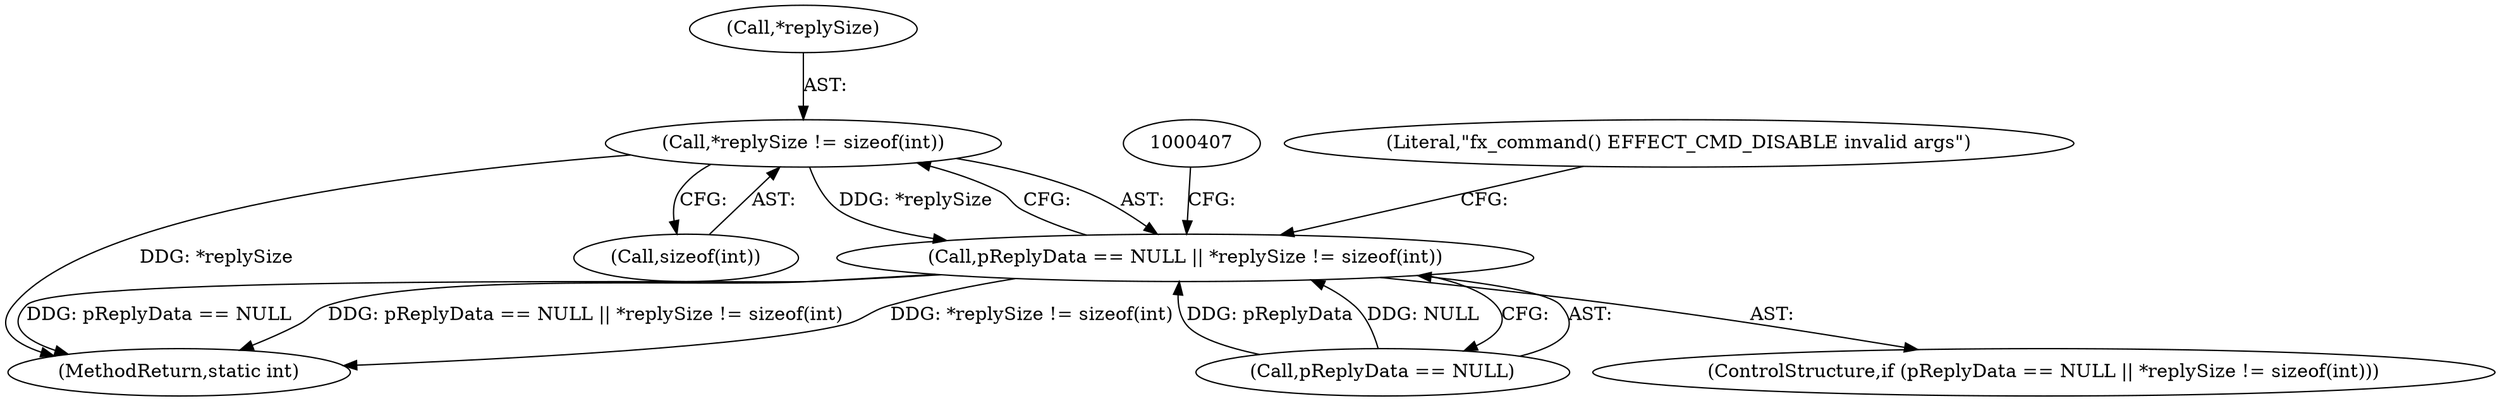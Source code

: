 digraph "0_Android_073a80800f341325932c66818ce4302b312909a4_0@API" {
"1000393" [label="(Call,*replySize != sizeof(int))"];
"1000389" [label="(Call,pReplyData == NULL || *replySize != sizeof(int))"];
"1000393" [label="(Call,*replySize != sizeof(int))"];
"1000388" [label="(ControlStructure,if (pReplyData == NULL || *replySize != sizeof(int)))"];
"1000487" [label="(MethodReturn,static int)"];
"1000389" [label="(Call,pReplyData == NULL || *replySize != sizeof(int))"];
"1000390" [label="(Call,pReplyData == NULL)"];
"1000400" [label="(Literal,\"fx_command() EFFECT_CMD_DISABLE invalid args\")"];
"1000396" [label="(Call,sizeof(int))"];
"1000394" [label="(Call,*replySize)"];
"1000393" -> "1000389"  [label="AST: "];
"1000393" -> "1000396"  [label="CFG: "];
"1000394" -> "1000393"  [label="AST: "];
"1000396" -> "1000393"  [label="AST: "];
"1000389" -> "1000393"  [label="CFG: "];
"1000393" -> "1000487"  [label="DDG: *replySize"];
"1000393" -> "1000389"  [label="DDG: *replySize"];
"1000389" -> "1000388"  [label="AST: "];
"1000389" -> "1000390"  [label="CFG: "];
"1000390" -> "1000389"  [label="AST: "];
"1000400" -> "1000389"  [label="CFG: "];
"1000407" -> "1000389"  [label="CFG: "];
"1000389" -> "1000487"  [label="DDG: pReplyData == NULL || *replySize != sizeof(int)"];
"1000389" -> "1000487"  [label="DDG: *replySize != sizeof(int)"];
"1000389" -> "1000487"  [label="DDG: pReplyData == NULL"];
"1000390" -> "1000389"  [label="DDG: pReplyData"];
"1000390" -> "1000389"  [label="DDG: NULL"];
}
